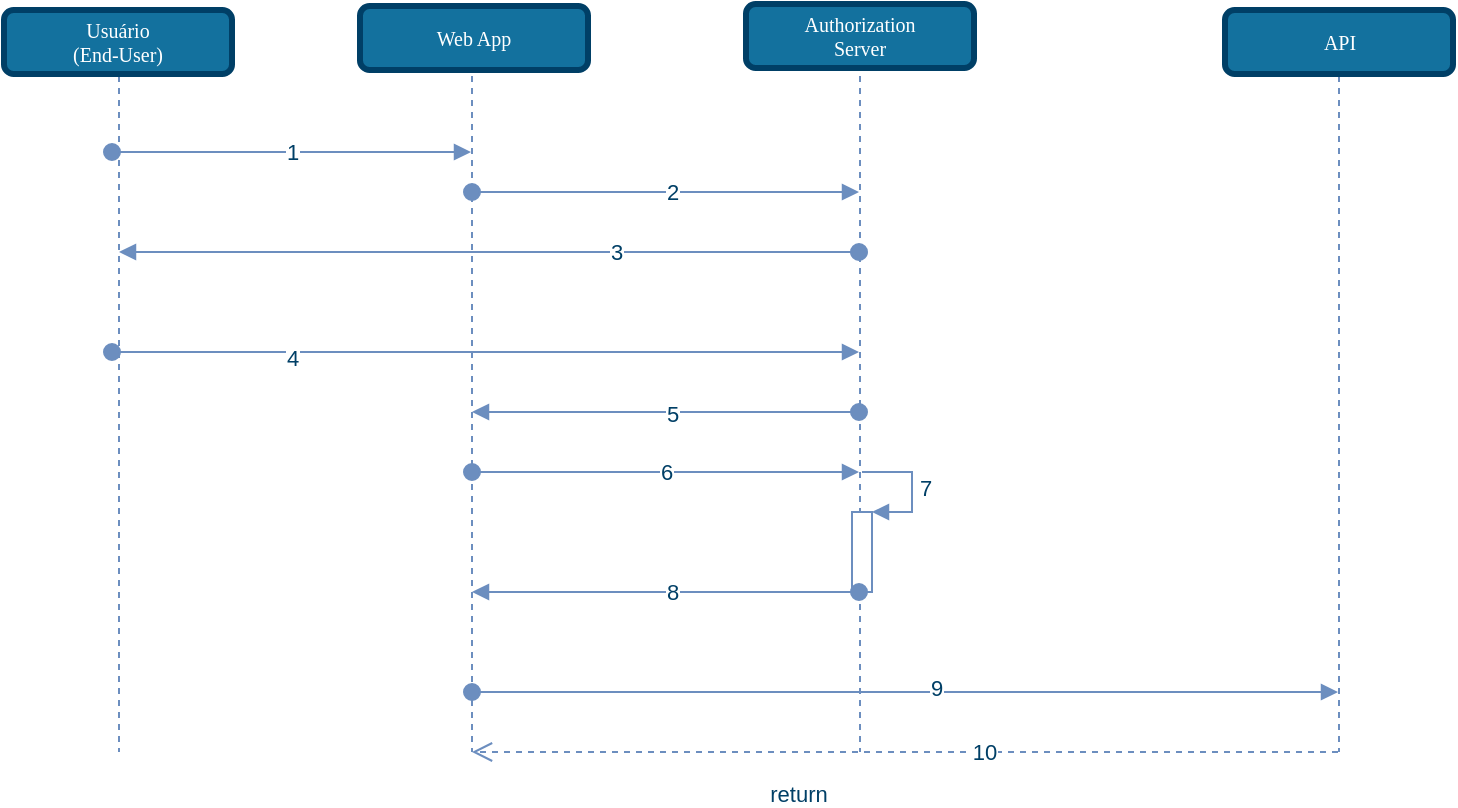 <mxfile version="14.1.8" type="device"><diagram id="Yj9iPbVus5Bospuu0Pqf" name="Página-1"><mxGraphModel dx="1182" dy="826" grid="1" gridSize="10" guides="1" tooltips="1" connect="1" arrows="1" fold="1" page="1" pageScale="1" pageWidth="827" pageHeight="1169" math="0" shadow="0"><root><mxCell id="0"/><mxCell id="1" parent="0"/><mxCell id="sLsSTGe6SAXWRnNQK--J-1" value="User" style="shape=umlLifeline;perimeter=lifelinePerimeter;whiteSpace=wrap;html=1;container=1;collapsible=0;recursiveResize=0;outlineConnect=0;size=20;fillColor=#dae8fc;strokeColor=#6c8ebf;" parent="1" vertex="1"><mxGeometry x="40" y="110" width="107" height="370" as="geometry"/></mxCell><mxCell id="sLsSTGe6SAXWRnNQK--J-5" value="1" style="html=1;verticalAlign=middle;startArrow=oval;startFill=1;endArrow=block;startSize=8;fillColor=#dae8fc;strokeColor=#6c8ebf;fontColor=#003F66;fontSize=11;" parent="sLsSTGe6SAXWRnNQK--J-1" target="sLsSTGe6SAXWRnNQK--J-2" edge="1"><mxGeometry width="60" relative="1" as="geometry"><mxPoint x="50" y="70" as="sourcePoint"/><mxPoint x="110" y="70" as="targetPoint"/></mxGeometry></mxCell><mxCell id="sLsSTGe6SAXWRnNQK--J-8" value="4" style="html=1;verticalAlign=top;startArrow=oval;startFill=1;endArrow=block;startSize=8;fillColor=#dae8fc;strokeColor=#6c8ebf;fontColor=#003F66;fontSize=11;" parent="sLsSTGe6SAXWRnNQK--J-1" target="sLsSTGe6SAXWRnNQK--J-3" edge="1"><mxGeometry x="-0.518" y="10" width="60" relative="1" as="geometry"><mxPoint x="50" y="170" as="sourcePoint"/><mxPoint x="110" y="170" as="targetPoint"/><mxPoint as="offset"/></mxGeometry></mxCell><mxCell id="cQ4USSdpuVZkfJ2RUnOI-1" value="Usuário&lt;br&gt;(End-User)" style="rounded=1;whiteSpace=wrap;html=1;comic=0;shadow=0;backgroundOutline=0;snapToPoint=0;fixDash=0;strokeWidth=3;fontFamily=Verdana;fontStyle=0;labelBackgroundColor=none;labelBorderColor=none;fontSize=10;fillColor=#13719E;strokeColor=#003F66;fontColor=#ffffff;" vertex="1" parent="sLsSTGe6SAXWRnNQK--J-1"><mxGeometry x="-4" y="-1" width="114" height="32" as="geometry"/></mxCell><mxCell id="sLsSTGe6SAXWRnNQK--J-2" value="Web App" style="shape=umlLifeline;perimeter=lifelinePerimeter;whiteSpace=wrap;html=1;container=1;collapsible=0;recursiveResize=0;outlineConnect=0;size=20;fillColor=#dae8fc;strokeColor=#6c8ebf;" parent="1" vertex="1"><mxGeometry x="220" y="110" width="100" height="370" as="geometry"/></mxCell><mxCell id="cQ4USSdpuVZkfJ2RUnOI-2" value="Web App" style="rounded=1;whiteSpace=wrap;html=1;comic=0;shadow=0;backgroundOutline=0;snapToPoint=0;fixDash=0;strokeWidth=3;fontFamily=Verdana;fontStyle=0;labelBackgroundColor=none;labelBorderColor=none;fontSize=10;fillColor=#13719E;strokeColor=#003F66;fontColor=#ffffff;" vertex="1" parent="sLsSTGe6SAXWRnNQK--J-2"><mxGeometry x="-6" y="-3" width="114" height="32" as="geometry"/></mxCell><mxCell id="sLsSTGe6SAXWRnNQK--J-3" value="&lt;span class=&quot;normaltextrun&quot;&gt;&lt;i&gt;&lt;span style=&quot;font-size: 10.5pt ; line-height: 110% ; font-family: &amp;#34;arial&amp;#34; , sans-serif&quot;&gt;Authorization&lt;/span&gt;&lt;/i&gt;&lt;/span&gt;" style="shape=umlLifeline;perimeter=lifelinePerimeter;whiteSpace=wrap;html=1;container=1;collapsible=0;recursiveResize=0;outlineConnect=0;size=20;fillColor=#dae8fc;strokeColor=#6c8ebf;" parent="1" vertex="1"><mxGeometry x="414" y="110" width="100" height="370" as="geometry"/></mxCell><mxCell id="sLsSTGe6SAXWRnNQK--J-15" value="" style="html=1;points=[];perimeter=orthogonalPerimeter;strokeColor=#6c8ebf;fillColor=#FFFFFF;fontColor=#003F66;verticalAlign=middle;fontSize=11;" parent="sLsSTGe6SAXWRnNQK--J-3" vertex="1"><mxGeometry x="46" y="250" width="10" height="40" as="geometry"/></mxCell><mxCell id="sLsSTGe6SAXWRnNQK--J-16" value="7" style="edgeStyle=orthogonalEdgeStyle;html=1;align=left;spacingLeft=2;endArrow=block;rounded=0;entryX=1;entryY=0;fillColor=#dae8fc;strokeColor=#6c8ebf;fontColor=#003F66;verticalAlign=middle;fontSize=11;" parent="sLsSTGe6SAXWRnNQK--J-3" target="sLsSTGe6SAXWRnNQK--J-15" edge="1"><mxGeometry relative="1" as="geometry"><mxPoint x="51" y="230" as="sourcePoint"/><Array as="points"><mxPoint x="76" y="230"/></Array></mxGeometry></mxCell><mxCell id="sLsSTGe6SAXWRnNQK--J-4" value="API" style="shape=umlLifeline;perimeter=lifelinePerimeter;whiteSpace=wrap;html=1;container=1;collapsible=0;recursiveResize=0;outlineConnect=0;size=20;fillColor=#dae8fc;strokeColor=#6c8ebf;" parent="1" vertex="1"><mxGeometry x="650" y="110" width="107" height="370" as="geometry"/></mxCell><mxCell id="cQ4USSdpuVZkfJ2RUnOI-4" value="API" style="rounded=1;whiteSpace=wrap;html=1;comic=0;shadow=0;backgroundOutline=0;snapToPoint=0;fixDash=0;strokeWidth=3;fontFamily=Verdana;fontStyle=0;labelBackgroundColor=none;labelBorderColor=none;fontSize=10;fillColor=#13719E;strokeColor=#003F66;fontColor=#ffffff;" vertex="1" parent="sLsSTGe6SAXWRnNQK--J-4"><mxGeometry x="-3.5" y="-1" width="114" height="32" as="geometry"/></mxCell><mxCell id="sLsSTGe6SAXWRnNQK--J-7" value="3" style="html=1;verticalAlign=middle;startArrow=oval;startFill=1;endArrow=block;startSize=8;fillColor=#dae8fc;strokeColor=#6c8ebf;fontColor=#003F66;fontSize=11;" parent="1" source="sLsSTGe6SAXWRnNQK--J-3" target="sLsSTGe6SAXWRnNQK--J-1" edge="1"><mxGeometry x="-0.34" width="60" relative="1" as="geometry"><mxPoint x="410" y="280" as="sourcePoint"/><mxPoint x="470" y="280" as="targetPoint"/><Array as="points"><mxPoint x="320" y="230"/></Array><mxPoint as="offset"/></mxGeometry></mxCell><mxCell id="sLsSTGe6SAXWRnNQK--J-6" value="2" style="html=1;verticalAlign=middle;startArrow=oval;startFill=1;endArrow=block;startSize=8;fillColor=#dae8fc;strokeColor=#6c8ebf;fontColor=#003F66;fontSize=11;" parent="1" source="sLsSTGe6SAXWRnNQK--J-2" target="sLsSTGe6SAXWRnNQK--J-3" edge="1"><mxGeometry x="0.036" width="60" relative="1" as="geometry"><mxPoint x="270" y="190" as="sourcePoint"/><mxPoint x="330" y="190" as="targetPoint"/><Array as="points"><mxPoint x="340" y="200"/></Array><mxPoint as="offset"/></mxGeometry></mxCell><mxCell id="sLsSTGe6SAXWRnNQK--J-10" value="5" style="html=1;verticalAlign=bottom;startArrow=oval;startFill=1;endArrow=block;startSize=8;fillColor=#dae8fc;strokeColor=#6c8ebf;fontColor=#003F66;fontSize=11;" parent="1" source="sLsSTGe6SAXWRnNQK--J-3" target="sLsSTGe6SAXWRnNQK--J-2" edge="1"><mxGeometry x="-0.036" y="10" width="60" relative="1" as="geometry"><mxPoint x="410" y="280" as="sourcePoint"/><mxPoint x="470" y="280" as="targetPoint"/><Array as="points"><mxPoint x="370" y="310"/></Array><mxPoint as="offset"/></mxGeometry></mxCell><mxCell id="sLsSTGe6SAXWRnNQK--J-11" value="6" style="html=1;verticalAlign=middle;startArrow=oval;startFill=1;endArrow=block;startSize=8;fillColor=#dae8fc;strokeColor=#6c8ebf;fontColor=#003F66;fontSize=11;" parent="1" source="sLsSTGe6SAXWRnNQK--J-2" target="sLsSTGe6SAXWRnNQK--J-3" edge="1"><mxGeometry width="60" relative="1" as="geometry"><mxPoint x="400" y="360" as="sourcePoint"/><mxPoint x="470" y="280" as="targetPoint"/><Array as="points"><mxPoint x="300" y="340"/></Array></mxGeometry></mxCell><mxCell id="sLsSTGe6SAXWRnNQK--J-14" value="8" style="html=1;verticalAlign=middle;startArrow=oval;startFill=1;endArrow=block;startSize=8;fillColor=#dae8fc;strokeColor=#6c8ebf;fontColor=#003F66;fontSize=11;" parent="1" source="sLsSTGe6SAXWRnNQK--J-3" target="sLsSTGe6SAXWRnNQK--J-2" edge="1"><mxGeometry x="-0.036" width="60" relative="1" as="geometry"><mxPoint x="410" y="280" as="sourcePoint"/><mxPoint x="470" y="280" as="targetPoint"/><Array as="points"><mxPoint x="390" y="400"/><mxPoint x="360" y="400"/></Array><mxPoint as="offset"/></mxGeometry></mxCell><mxCell id="sLsSTGe6SAXWRnNQK--J-17" value="" style="html=1;verticalAlign=middle;startArrow=oval;startFill=1;endArrow=block;startSize=8;fillColor=#dae8fc;strokeColor=#6c8ebf;fontColor=#003F66;fontSize=11;" parent="1" source="sLsSTGe6SAXWRnNQK--J-2" target="sLsSTGe6SAXWRnNQK--J-4" edge="1"><mxGeometry width="60" relative="1" as="geometry"><mxPoint x="410" y="280" as="sourcePoint"/><mxPoint x="570" y="360" as="targetPoint"/><Array as="points"><mxPoint x="580" y="450"/></Array></mxGeometry></mxCell><mxCell id="sLsSTGe6SAXWRnNQK--J-18" value="9" style="edgeLabel;html=1;align=center;verticalAlign=middle;resizable=0;points=[];fontColor=#003F66;fontSize=11;" parent="sLsSTGe6SAXWRnNQK--J-17" vertex="1" connectable="0"><mxGeometry x="0.072" y="2" relative="1" as="geometry"><mxPoint as="offset"/></mxGeometry></mxCell><mxCell id="sLsSTGe6SAXWRnNQK--J-19" value="return" style="html=1;verticalAlign=bottom;endArrow=open;dashed=1;endSize=8;fillColor=#dae8fc;strokeColor=#6c8ebf;fontColor=#003F66;fontSize=11;" parent="1" source="sLsSTGe6SAXWRnNQK--J-4" target="sLsSTGe6SAXWRnNQK--J-2" edge="1"><mxGeometry x="0.254" y="30" relative="1" as="geometry"><mxPoint x="480" y="280" as="sourcePoint"/><mxPoint x="400" y="280" as="targetPoint"/><Array as="points"><mxPoint x="540" y="480"/></Array><mxPoint x="1" as="offset"/></mxGeometry></mxCell><mxCell id="cQ4USSdpuVZkfJ2RUnOI-6" value="10" style="edgeLabel;html=1;align=center;verticalAlign=middle;resizable=0;points=[];fontSize=11;fontColor=#003F66;" vertex="1" connectable="0" parent="sLsSTGe6SAXWRnNQK--J-19"><mxGeometry x="-0.179" relative="1" as="geometry"><mxPoint as="offset"/></mxGeometry></mxCell><mxCell id="cQ4USSdpuVZkfJ2RUnOI-3" value="Authorization&lt;br&gt;Server" style="rounded=1;whiteSpace=wrap;html=1;comic=0;shadow=0;backgroundOutline=0;snapToPoint=0;fixDash=0;strokeWidth=3;fontFamily=Verdana;fontStyle=0;labelBackgroundColor=none;labelBorderColor=none;fontSize=10;fillColor=#13719E;strokeColor=#003F66;fontColor=#ffffff;" vertex="1" parent="1"><mxGeometry x="407" y="106" width="114" height="32" as="geometry"/></mxCell></root></mxGraphModel></diagram></mxfile>